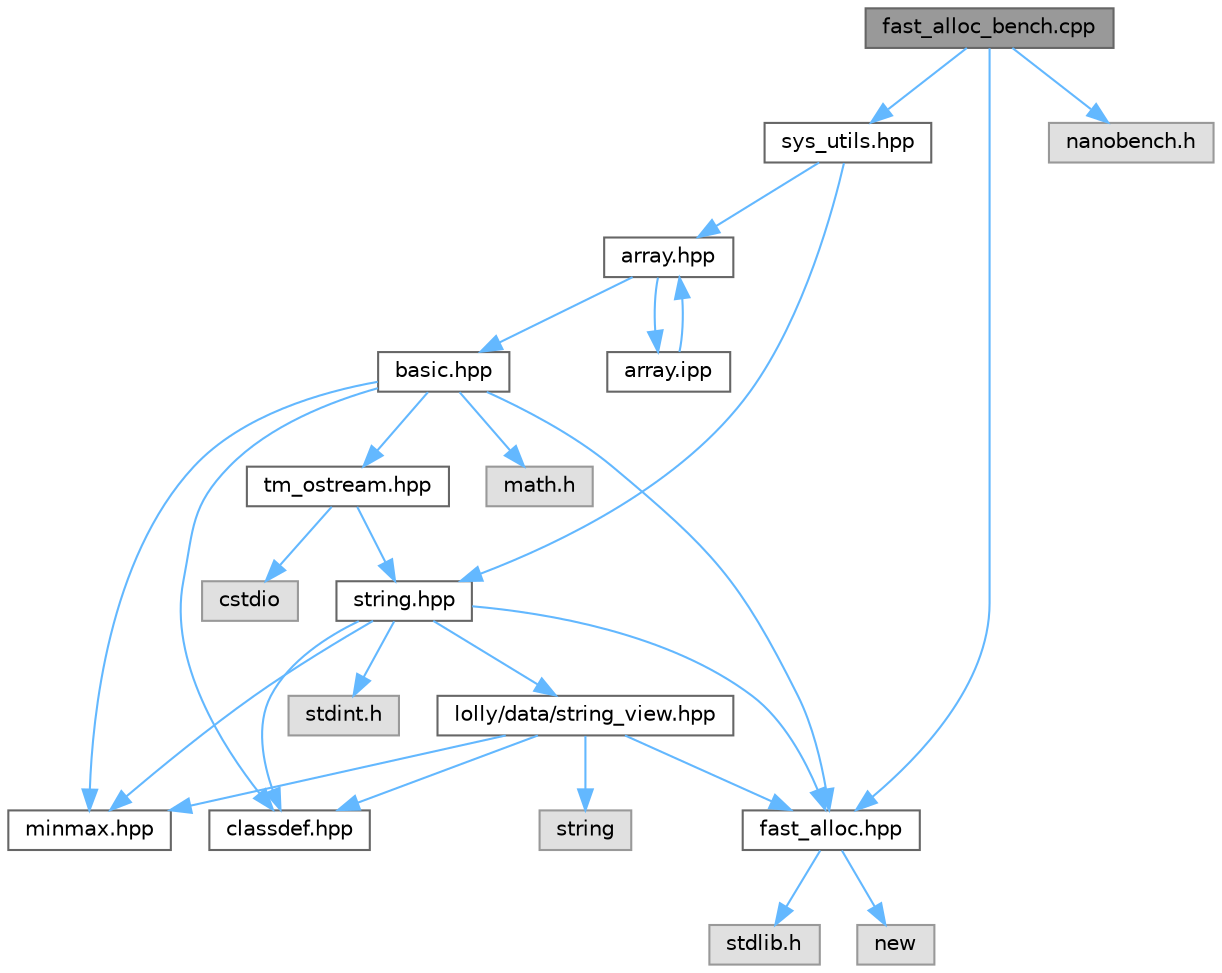 digraph "fast_alloc_bench.cpp"
{
 // LATEX_PDF_SIZE
  bgcolor="transparent";
  edge [fontname=Helvetica,fontsize=10,labelfontname=Helvetica,labelfontsize=10];
  node [fontname=Helvetica,fontsize=10,shape=box,height=0.2,width=0.4];
  Node1 [id="Node000001",label="fast_alloc_bench.cpp",height=0.2,width=0.4,color="gray40", fillcolor="grey60", style="filled", fontcolor="black",tooltip=" "];
  Node1 -> Node2 [id="edge1_Node000001_Node000002",color="steelblue1",style="solid",tooltip=" "];
  Node2 [id="Node000002",label="fast_alloc.hpp",height=0.2,width=0.4,color="grey40", fillcolor="white", style="filled",URL="$fast__alloc_8hpp.html",tooltip=" "];
  Node2 -> Node3 [id="edge2_Node000002_Node000003",color="steelblue1",style="solid",tooltip=" "];
  Node3 [id="Node000003",label="stdlib.h",height=0.2,width=0.4,color="grey60", fillcolor="#E0E0E0", style="filled",tooltip=" "];
  Node2 -> Node4 [id="edge3_Node000002_Node000004",color="steelblue1",style="solid",tooltip=" "];
  Node4 [id="Node000004",label="new",height=0.2,width=0.4,color="grey60", fillcolor="#E0E0E0", style="filled",tooltip=" "];
  Node1 -> Node5 [id="edge4_Node000001_Node000005",color="steelblue1",style="solid",tooltip=" "];
  Node5 [id="Node000005",label="sys_utils.hpp",height=0.2,width=0.4,color="grey40", fillcolor="white", style="filled",URL="$sys__utils_8hpp.html",tooltip=" "];
  Node5 -> Node6 [id="edge5_Node000005_Node000006",color="steelblue1",style="solid",tooltip=" "];
  Node6 [id="Node000006",label="array.hpp",height=0.2,width=0.4,color="grey40", fillcolor="white", style="filled",URL="$array_8hpp.html",tooltip=" "];
  Node6 -> Node7 [id="edge6_Node000006_Node000007",color="steelblue1",style="solid",tooltip=" "];
  Node7 [id="Node000007",label="basic.hpp",height=0.2,width=0.4,color="grey40", fillcolor="white", style="filled",URL="$basic_8hpp.html",tooltip=" "];
  Node7 -> Node8 [id="edge7_Node000007_Node000008",color="steelblue1",style="solid",tooltip=" "];
  Node8 [id="Node000008",label="classdef.hpp",height=0.2,width=0.4,color="grey40", fillcolor="white", style="filled",URL="$classdef_8hpp.html",tooltip=" "];
  Node7 -> Node2 [id="edge8_Node000007_Node000002",color="steelblue1",style="solid",tooltip=" "];
  Node7 -> Node9 [id="edge9_Node000007_Node000009",color="steelblue1",style="solid",tooltip=" "];
  Node9 [id="Node000009",label="minmax.hpp",height=0.2,width=0.4,color="grey40", fillcolor="white", style="filled",URL="$minmax_8hpp.html",tooltip=" "];
  Node7 -> Node10 [id="edge10_Node000007_Node000010",color="steelblue1",style="solid",tooltip=" "];
  Node10 [id="Node000010",label="tm_ostream.hpp",height=0.2,width=0.4,color="grey40", fillcolor="white", style="filled",URL="$tm__ostream_8hpp.html",tooltip=" "];
  Node10 -> Node11 [id="edge11_Node000010_Node000011",color="steelblue1",style="solid",tooltip=" "];
  Node11 [id="Node000011",label="string.hpp",height=0.2,width=0.4,color="grey40", fillcolor="white", style="filled",URL="$string_8hpp.html",tooltip=" "];
  Node11 -> Node8 [id="edge12_Node000011_Node000008",color="steelblue1",style="solid",tooltip=" "];
  Node11 -> Node2 [id="edge13_Node000011_Node000002",color="steelblue1",style="solid",tooltip=" "];
  Node11 -> Node12 [id="edge14_Node000011_Node000012",color="steelblue1",style="solid",tooltip=" "];
  Node12 [id="Node000012",label="lolly/data/string_view.hpp",height=0.2,width=0.4,color="grey40", fillcolor="white", style="filled",URL="$string__view_8hpp.html",tooltip=" "];
  Node12 -> Node8 [id="edge15_Node000012_Node000008",color="steelblue1",style="solid",tooltip=" "];
  Node12 -> Node2 [id="edge16_Node000012_Node000002",color="steelblue1",style="solid",tooltip=" "];
  Node12 -> Node9 [id="edge17_Node000012_Node000009",color="steelblue1",style="solid",tooltip=" "];
  Node12 -> Node13 [id="edge18_Node000012_Node000013",color="steelblue1",style="solid",tooltip=" "];
  Node13 [id="Node000013",label="string",height=0.2,width=0.4,color="grey60", fillcolor="#E0E0E0", style="filled",tooltip=" "];
  Node11 -> Node9 [id="edge19_Node000011_Node000009",color="steelblue1",style="solid",tooltip=" "];
  Node11 -> Node14 [id="edge20_Node000011_Node000014",color="steelblue1",style="solid",tooltip=" "];
  Node14 [id="Node000014",label="stdint.h",height=0.2,width=0.4,color="grey60", fillcolor="#E0E0E0", style="filled",tooltip=" "];
  Node10 -> Node15 [id="edge21_Node000010_Node000015",color="steelblue1",style="solid",tooltip=" "];
  Node15 [id="Node000015",label="cstdio",height=0.2,width=0.4,color="grey60", fillcolor="#E0E0E0", style="filled",tooltip=" "];
  Node7 -> Node16 [id="edge22_Node000007_Node000016",color="steelblue1",style="solid",tooltip=" "];
  Node16 [id="Node000016",label="math.h",height=0.2,width=0.4,color="grey60", fillcolor="#E0E0E0", style="filled",tooltip=" "];
  Node6 -> Node17 [id="edge23_Node000006_Node000017",color="steelblue1",style="solid",tooltip=" "];
  Node17 [id="Node000017",label="array.ipp",height=0.2,width=0.4,color="grey40", fillcolor="white", style="filled",URL="$array_8ipp.html",tooltip=" "];
  Node17 -> Node6 [id="edge24_Node000017_Node000006",color="steelblue1",style="solid",tooltip=" "];
  Node5 -> Node11 [id="edge25_Node000005_Node000011",color="steelblue1",style="solid",tooltip=" "];
  Node1 -> Node18 [id="edge26_Node000001_Node000018",color="steelblue1",style="solid",tooltip=" "];
  Node18 [id="Node000018",label="nanobench.h",height=0.2,width=0.4,color="grey60", fillcolor="#E0E0E0", style="filled",tooltip=" "];
}
